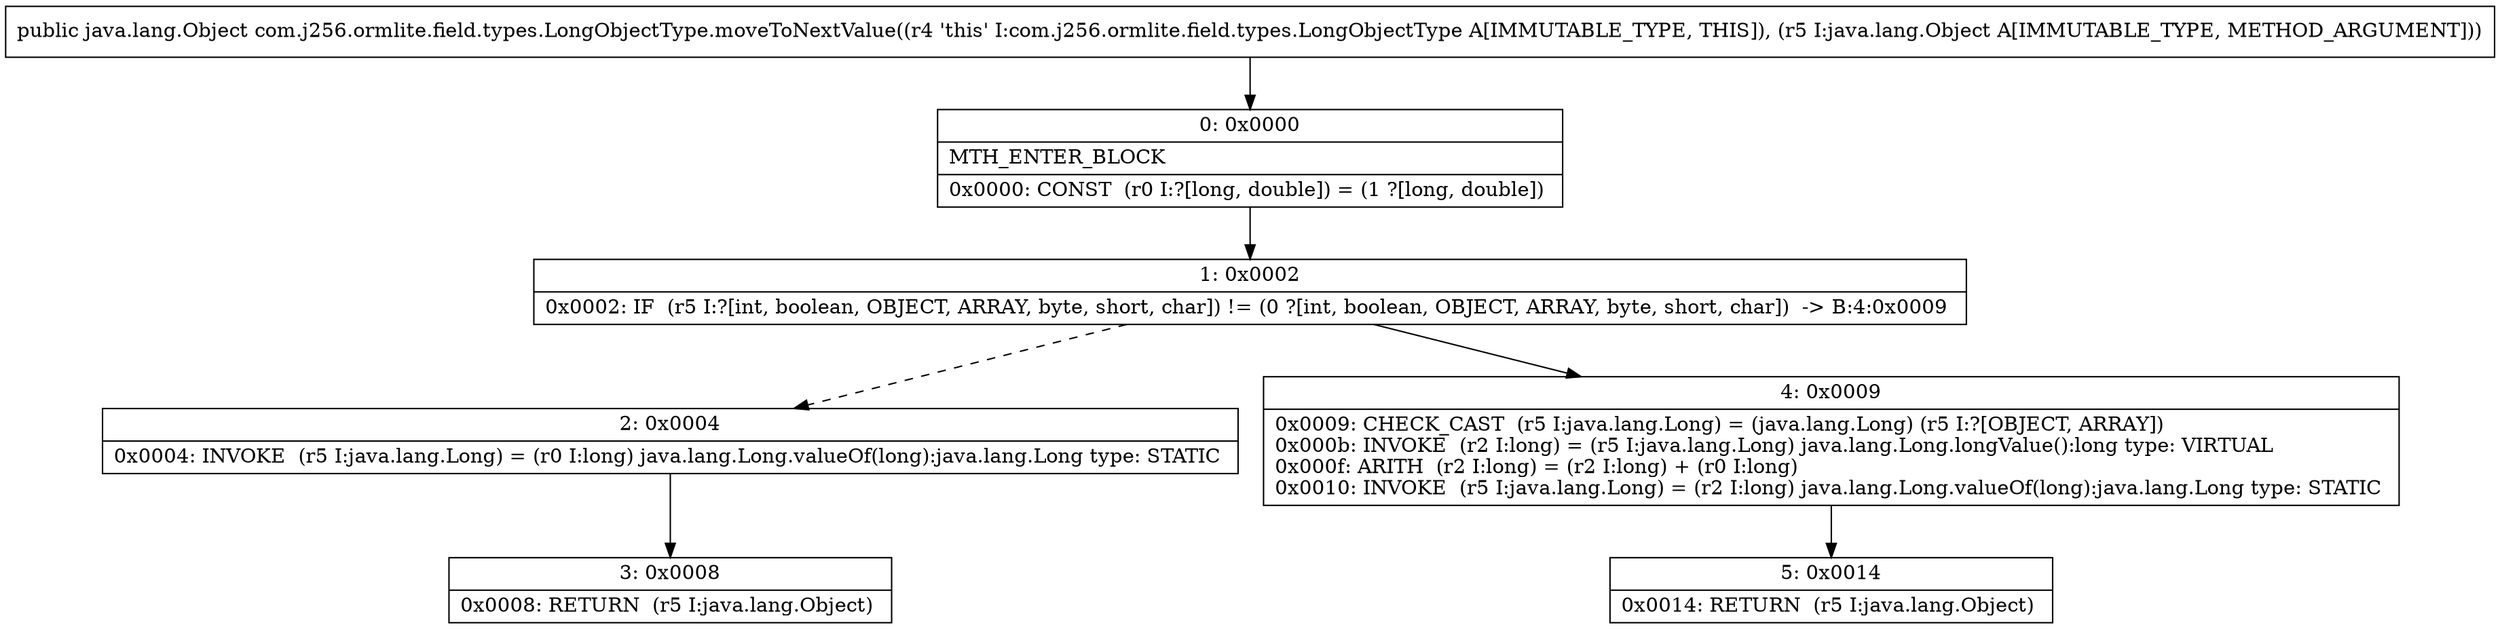 digraph "CFG forcom.j256.ormlite.field.types.LongObjectType.moveToNextValue(Ljava\/lang\/Object;)Ljava\/lang\/Object;" {
Node_0 [shape=record,label="{0\:\ 0x0000|MTH_ENTER_BLOCK\l|0x0000: CONST  (r0 I:?[long, double]) = (1 ?[long, double]) \l}"];
Node_1 [shape=record,label="{1\:\ 0x0002|0x0002: IF  (r5 I:?[int, boolean, OBJECT, ARRAY, byte, short, char]) != (0 ?[int, boolean, OBJECT, ARRAY, byte, short, char])  \-\> B:4:0x0009 \l}"];
Node_2 [shape=record,label="{2\:\ 0x0004|0x0004: INVOKE  (r5 I:java.lang.Long) = (r0 I:long) java.lang.Long.valueOf(long):java.lang.Long type: STATIC \l}"];
Node_3 [shape=record,label="{3\:\ 0x0008|0x0008: RETURN  (r5 I:java.lang.Object) \l}"];
Node_4 [shape=record,label="{4\:\ 0x0009|0x0009: CHECK_CAST  (r5 I:java.lang.Long) = (java.lang.Long) (r5 I:?[OBJECT, ARRAY]) \l0x000b: INVOKE  (r2 I:long) = (r5 I:java.lang.Long) java.lang.Long.longValue():long type: VIRTUAL \l0x000f: ARITH  (r2 I:long) = (r2 I:long) + (r0 I:long) \l0x0010: INVOKE  (r5 I:java.lang.Long) = (r2 I:long) java.lang.Long.valueOf(long):java.lang.Long type: STATIC \l}"];
Node_5 [shape=record,label="{5\:\ 0x0014|0x0014: RETURN  (r5 I:java.lang.Object) \l}"];
MethodNode[shape=record,label="{public java.lang.Object com.j256.ormlite.field.types.LongObjectType.moveToNextValue((r4 'this' I:com.j256.ormlite.field.types.LongObjectType A[IMMUTABLE_TYPE, THIS]), (r5 I:java.lang.Object A[IMMUTABLE_TYPE, METHOD_ARGUMENT])) }"];
MethodNode -> Node_0;
Node_0 -> Node_1;
Node_1 -> Node_2[style=dashed];
Node_1 -> Node_4;
Node_2 -> Node_3;
Node_4 -> Node_5;
}

